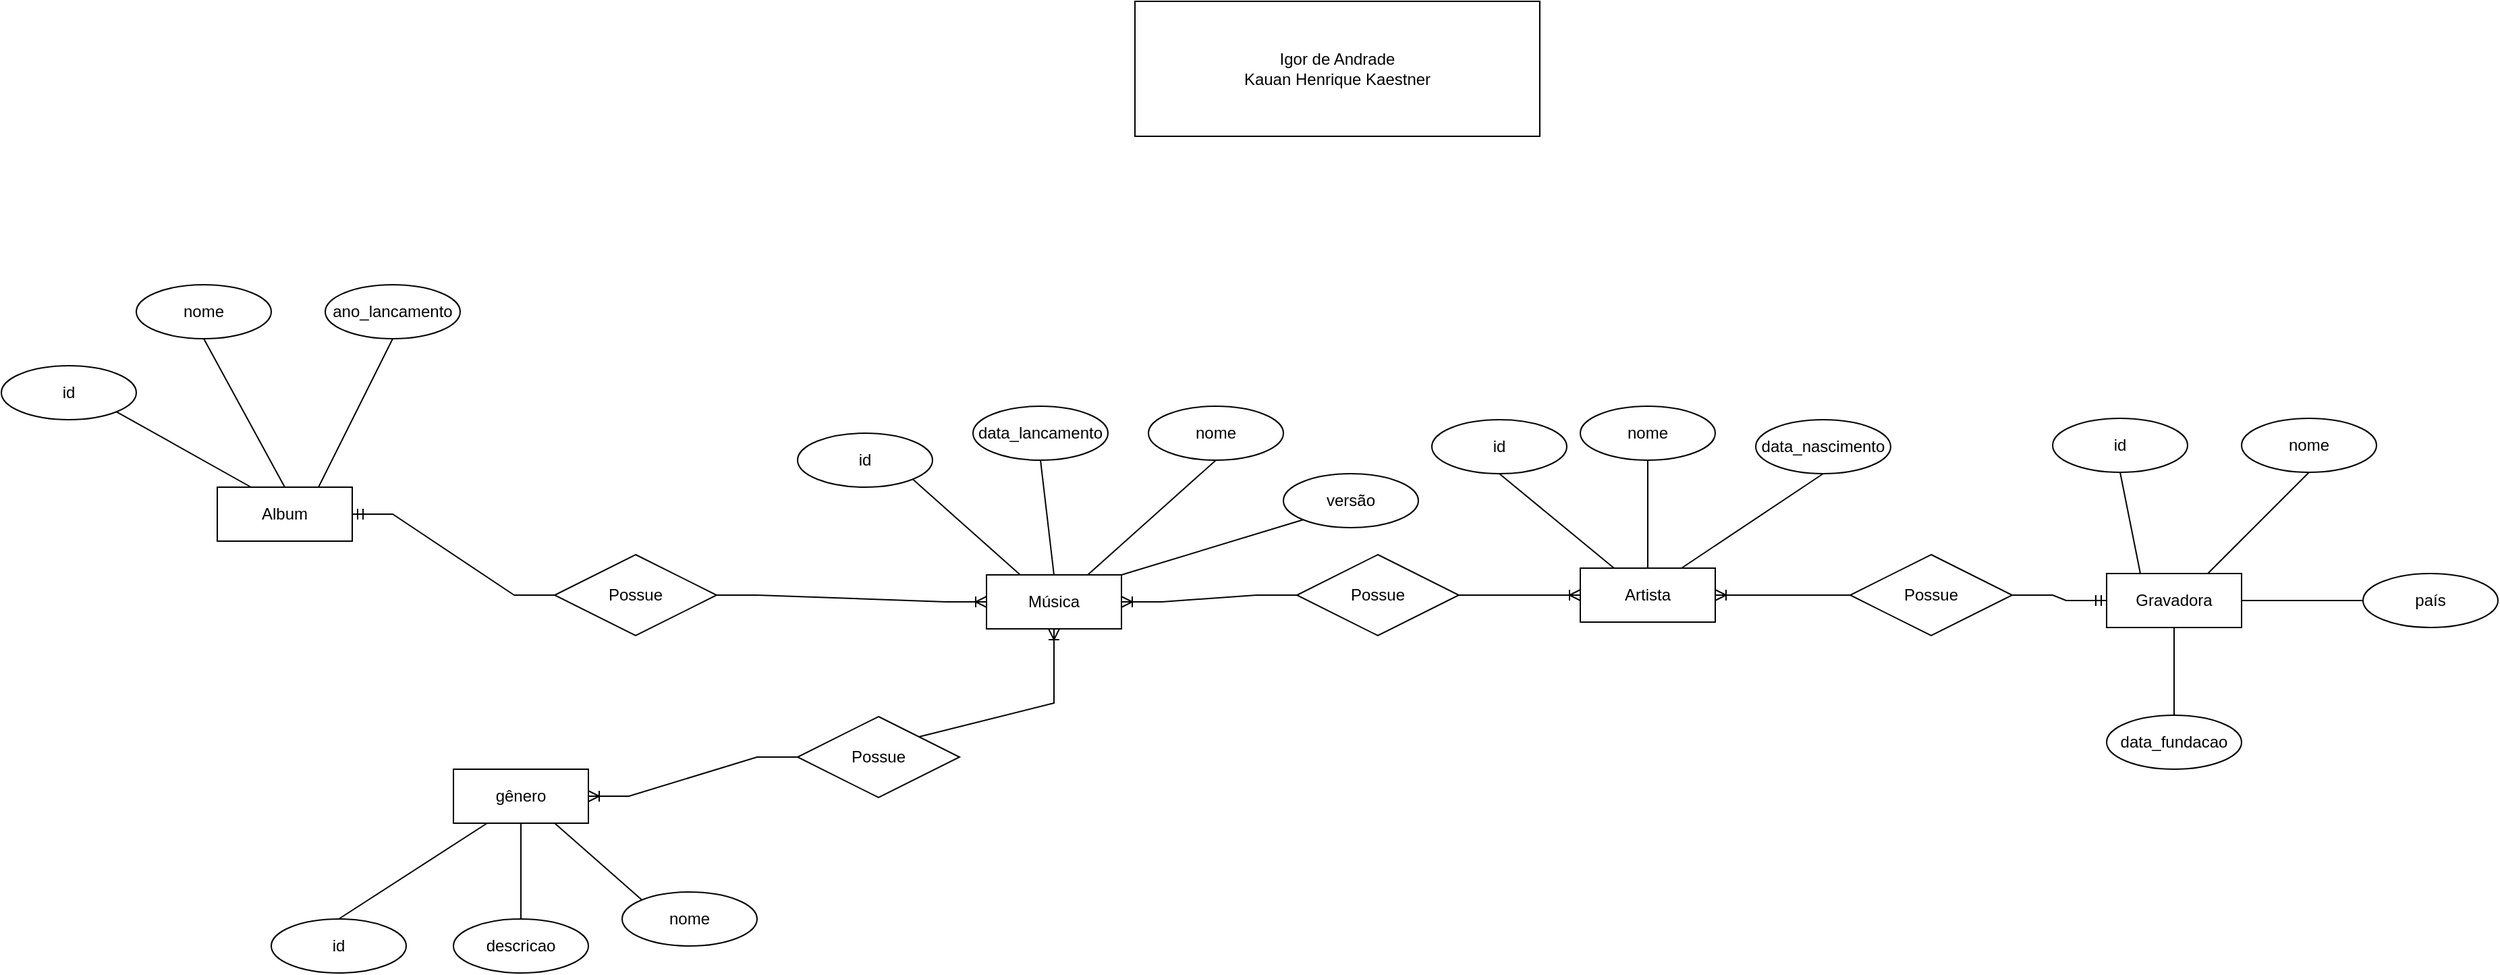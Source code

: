 <mxfile version="26.1.3">
  <diagram id="R2lEEEUBdFMjLlhIrx00" name="Page-1">
    <mxGraphModel dx="3930" dy="2214" grid="1" gridSize="10" guides="1" tooltips="1" connect="1" arrows="1" fold="1" page="1" pageScale="1" pageWidth="850" pageHeight="1100" math="0" shadow="0" extFonts="Permanent Marker^https://fonts.googleapis.com/css?family=Permanent+Marker">
      <root>
        <mxCell id="0" />
        <mxCell id="1" parent="0" />
        <mxCell id="9OXOOO4lnHrzN7pImo0K-178" value="Possue" style="shape=rhombus;perimeter=rhombusPerimeter;whiteSpace=wrap;html=1;align=center;" parent="1" vertex="1">
          <mxGeometry x="-1280" y="-350" width="120" height="60" as="geometry" />
        </mxCell>
        <mxCell id="ajl73mbCIcsA8_9KbhT0-1" value="Música" style="whiteSpace=wrap;html=1;align=center;" vertex="1" parent="1">
          <mxGeometry x="-960" y="-335" width="100" height="40" as="geometry" />
        </mxCell>
        <mxCell id="ajl73mbCIcsA8_9KbhT0-2" value="Artista" style="whiteSpace=wrap;html=1;align=center;" vertex="1" parent="1">
          <mxGeometry x="-520" y="-340" width="100" height="40" as="geometry" />
        </mxCell>
        <mxCell id="ajl73mbCIcsA8_9KbhT0-4" value="gênero" style="whiteSpace=wrap;html=1;align=center;" vertex="1" parent="1">
          <mxGeometry x="-1355" y="-191" width="100" height="40" as="geometry" />
        </mxCell>
        <mxCell id="ajl73mbCIcsA8_9KbhT0-5" value="id" style="ellipse;whiteSpace=wrap;html=1;align=center;" vertex="1" parent="1">
          <mxGeometry x="-1100" y="-440" width="100" height="40" as="geometry" />
        </mxCell>
        <mxCell id="ajl73mbCIcsA8_9KbhT0-6" value="data_lancamento" style="ellipse;whiteSpace=wrap;html=1;align=center;" vertex="1" parent="1">
          <mxGeometry x="-970" y="-460" width="100" height="40" as="geometry" />
        </mxCell>
        <mxCell id="ajl73mbCIcsA8_9KbhT0-7" value="nome" style="ellipse;whiteSpace=wrap;html=1;align=center;" vertex="1" parent="1">
          <mxGeometry x="-840" y="-460" width="100" height="40" as="geometry" />
        </mxCell>
        <mxCell id="ajl73mbCIcsA8_9KbhT0-8" value="Album" style="whiteSpace=wrap;html=1;align=center;" vertex="1" parent="1">
          <mxGeometry x="-1530" y="-400" width="100" height="40" as="geometry" />
        </mxCell>
        <mxCell id="ajl73mbCIcsA8_9KbhT0-12" value="" style="edgeStyle=entityRelationEdgeStyle;fontSize=12;html=1;endArrow=ERmandOne;rounded=0;entryX=1;entryY=0.5;entryDx=0;entryDy=0;" edge="1" parent="1" source="9OXOOO4lnHrzN7pImo0K-178" target="ajl73mbCIcsA8_9KbhT0-8">
          <mxGeometry width="100" height="100" relative="1" as="geometry">
            <mxPoint x="-1240" y="-190" as="sourcePoint" />
            <mxPoint x="-1140" y="-290" as="targetPoint" />
          </mxGeometry>
        </mxCell>
        <mxCell id="ajl73mbCIcsA8_9KbhT0-13" value="" style="endArrow=none;html=1;rounded=0;exitX=1;exitY=1;exitDx=0;exitDy=0;entryX=0.25;entryY=0;entryDx=0;entryDy=0;" edge="1" parent="1" source="ajl73mbCIcsA8_9KbhT0-5" target="ajl73mbCIcsA8_9KbhT0-1">
          <mxGeometry relative="1" as="geometry">
            <mxPoint x="-1070" y="-335" as="sourcePoint" />
            <mxPoint x="-910" y="-335" as="targetPoint" />
          </mxGeometry>
        </mxCell>
        <mxCell id="ajl73mbCIcsA8_9KbhT0-14" value="" style="endArrow=none;html=1;rounded=0;exitX=0.5;exitY=1;exitDx=0;exitDy=0;entryX=0.5;entryY=0;entryDx=0;entryDy=0;" edge="1" parent="1" source="ajl73mbCIcsA8_9KbhT0-6" target="ajl73mbCIcsA8_9KbhT0-1">
          <mxGeometry relative="1" as="geometry">
            <mxPoint x="-1005.36" y="-425.14" as="sourcePoint" />
            <mxPoint x="-915.36" y="-344.14" as="targetPoint" />
          </mxGeometry>
        </mxCell>
        <mxCell id="ajl73mbCIcsA8_9KbhT0-15" value="" style="endArrow=none;html=1;rounded=0;exitX=0;exitY=1;exitDx=0;exitDy=0;entryX=1;entryY=0;entryDx=0;entryDy=0;" edge="1" parent="1" source="ajl73mbCIcsA8_9KbhT0-53" target="ajl73mbCIcsA8_9KbhT0-1">
          <mxGeometry relative="1" as="geometry">
            <mxPoint x="-829.0" y="-433" as="sourcePoint" />
            <mxPoint x="-840.0" y="-327" as="targetPoint" />
          </mxGeometry>
        </mxCell>
        <mxCell id="ajl73mbCIcsA8_9KbhT0-18" value="Possue" style="shape=rhombus;perimeter=rhombusPerimeter;whiteSpace=wrap;html=1;align=center;" vertex="1" parent="1">
          <mxGeometry x="-730" y="-350" width="120" height="60" as="geometry" />
        </mxCell>
        <mxCell id="ajl73mbCIcsA8_9KbhT0-19" value="" style="edgeStyle=entityRelationEdgeStyle;fontSize=12;html=1;endArrow=ERoneToMany;rounded=0;entryX=0;entryY=0.5;entryDx=0;entryDy=0;exitX=1;exitY=0.5;exitDx=0;exitDy=0;" edge="1" parent="1" source="ajl73mbCIcsA8_9KbhT0-18" target="ajl73mbCIcsA8_9KbhT0-2">
          <mxGeometry width="100" height="100" relative="1" as="geometry">
            <mxPoint x="-820" y="-265" as="sourcePoint" />
            <mxPoint x="-720" y="-365" as="targetPoint" />
          </mxGeometry>
        </mxCell>
        <mxCell id="ajl73mbCIcsA8_9KbhT0-20" value="" style="edgeStyle=entityRelationEdgeStyle;fontSize=12;html=1;endArrow=ERoneToMany;rounded=0;entryX=1;entryY=0.5;entryDx=0;entryDy=0;exitX=0;exitY=0.5;exitDx=0;exitDy=0;" edge="1" parent="1" source="ajl73mbCIcsA8_9KbhT0-18" target="ajl73mbCIcsA8_9KbhT0-1">
          <mxGeometry width="100" height="100" relative="1" as="geometry">
            <mxPoint x="-610" y="-305" as="sourcePoint" />
            <mxPoint x="-520" y="-305" as="targetPoint" />
          </mxGeometry>
        </mxCell>
        <mxCell id="ajl73mbCIcsA8_9KbhT0-21" value="Possue" style="shape=rhombus;perimeter=rhombusPerimeter;whiteSpace=wrap;html=1;align=center;" vertex="1" parent="1">
          <mxGeometry x="-1100" y="-230" width="120" height="60" as="geometry" />
        </mxCell>
        <mxCell id="ajl73mbCIcsA8_9KbhT0-22" value="" style="edgeStyle=entityRelationEdgeStyle;fontSize=12;html=1;endArrow=ERoneToMany;rounded=0;entryX=1;entryY=0.5;entryDx=0;entryDy=0;exitX=0;exitY=0.5;exitDx=0;exitDy=0;" edge="1" parent="1" source="ajl73mbCIcsA8_9KbhT0-21" target="ajl73mbCIcsA8_9KbhT0-4">
          <mxGeometry width="100" height="100" relative="1" as="geometry">
            <mxPoint x="-730" y="-105" as="sourcePoint" />
            <mxPoint x="-850" y="-195" as="targetPoint" />
          </mxGeometry>
        </mxCell>
        <mxCell id="ajl73mbCIcsA8_9KbhT0-23" value="" style="fontSize=12;html=1;endArrow=ERoneToMany;rounded=0;exitX=1;exitY=0;exitDx=0;exitDy=0;entryX=0.5;entryY=1;entryDx=0;entryDy=0;" edge="1" parent="1" source="ajl73mbCIcsA8_9KbhT0-21" target="ajl73mbCIcsA8_9KbhT0-1">
          <mxGeometry width="100" height="100" relative="1" as="geometry">
            <mxPoint x="-730" y="-215" as="sourcePoint" />
            <mxPoint x="-910" y="-295" as="targetPoint" />
            <Array as="points">
              <mxPoint x="-910" y="-240" />
            </Array>
          </mxGeometry>
        </mxCell>
        <mxCell id="ajl73mbCIcsA8_9KbhT0-25" value="" style="edgeStyle=entityRelationEdgeStyle;fontSize=12;html=1;endArrow=ERoneToMany;rounded=0;entryX=0;entryY=0.5;entryDx=0;entryDy=0;exitX=1;exitY=0.5;exitDx=0;exitDy=0;" edge="1" parent="1" source="9OXOOO4lnHrzN7pImo0K-178" target="ajl73mbCIcsA8_9KbhT0-1">
          <mxGeometry width="100" height="100" relative="1" as="geometry">
            <mxPoint x="-730" y="-215" as="sourcePoint" />
            <mxPoint x="-850" y="-305" as="targetPoint" />
          </mxGeometry>
        </mxCell>
        <mxCell id="ajl73mbCIcsA8_9KbhT0-26" value="nome" style="ellipse;whiteSpace=wrap;html=1;align=center;" vertex="1" parent="1">
          <mxGeometry x="-520" y="-460" width="100" height="40" as="geometry" />
        </mxCell>
        <mxCell id="ajl73mbCIcsA8_9KbhT0-27" value="" style="endArrow=none;html=1;rounded=0;exitX=0.5;exitY=1;exitDx=0;exitDy=0;entryX=0.5;entryY=0;entryDx=0;entryDy=0;" edge="1" parent="1" source="ajl73mbCIcsA8_9KbhT0-26" target="ajl73mbCIcsA8_9KbhT0-2">
          <mxGeometry relative="1" as="geometry">
            <mxPoint x="-900" y="-515" as="sourcePoint" />
            <mxPoint x="-890" y="-420" as="targetPoint" />
          </mxGeometry>
        </mxCell>
        <mxCell id="ajl73mbCIcsA8_9KbhT0-28" value="id" style="ellipse;whiteSpace=wrap;html=1;align=center;" vertex="1" parent="1">
          <mxGeometry x="-630" y="-450" width="100" height="40" as="geometry" />
        </mxCell>
        <mxCell id="ajl73mbCIcsA8_9KbhT0-29" value="" style="endArrow=none;html=1;rounded=0;exitX=0.5;exitY=1;exitDx=0;exitDy=0;entryX=0.25;entryY=0;entryDx=0;entryDy=0;" edge="1" parent="1" source="ajl73mbCIcsA8_9KbhT0-28" target="ajl73mbCIcsA8_9KbhT0-2">
          <mxGeometry relative="1" as="geometry">
            <mxPoint x="-370" y="-390" as="sourcePoint" />
            <mxPoint x="-460" y="-330" as="targetPoint" />
          </mxGeometry>
        </mxCell>
        <mxCell id="ajl73mbCIcsA8_9KbhT0-31" value="data_nascimento" style="ellipse;whiteSpace=wrap;html=1;align=center;" vertex="1" parent="1">
          <mxGeometry x="-390" y="-450" width="100" height="40" as="geometry" />
        </mxCell>
        <mxCell id="ajl73mbCIcsA8_9KbhT0-32" value="" style="endArrow=none;html=1;rounded=0;exitX=0.5;exitY=1;exitDx=0;exitDy=0;entryX=0.75;entryY=0;entryDx=0;entryDy=0;" edge="1" source="ajl73mbCIcsA8_9KbhT0-31" parent="1" target="ajl73mbCIcsA8_9KbhT0-2">
          <mxGeometry relative="1" as="geometry">
            <mxPoint x="-800" y="-505" as="sourcePoint" />
            <mxPoint x="-370" y="-330" as="targetPoint" />
          </mxGeometry>
        </mxCell>
        <mxCell id="ajl73mbCIcsA8_9KbhT0-33" value="id" style="ellipse;whiteSpace=wrap;html=1;align=center;" vertex="1" parent="1">
          <mxGeometry x="-1490" y="-80" width="100" height="40" as="geometry" />
        </mxCell>
        <mxCell id="ajl73mbCIcsA8_9KbhT0-34" value="" style="endArrow=none;html=1;rounded=0;exitX=0.25;exitY=1;exitDx=0;exitDy=0;entryX=0.5;entryY=0;entryDx=0;entryDy=0;" edge="1" parent="1" source="ajl73mbCIcsA8_9KbhT0-4" target="ajl73mbCIcsA8_9KbhT0-33">
          <mxGeometry relative="1" as="geometry">
            <mxPoint x="-1245" y="-136" as="sourcePoint" />
            <mxPoint x="-1175.0" y="-160" as="targetPoint" />
          </mxGeometry>
        </mxCell>
        <mxCell id="ajl73mbCIcsA8_9KbhT0-35" value="id" style="ellipse;whiteSpace=wrap;html=1;align=center;" vertex="1" parent="1">
          <mxGeometry x="-1690" y="-490" width="100" height="40" as="geometry" />
        </mxCell>
        <mxCell id="ajl73mbCIcsA8_9KbhT0-36" value="" style="endArrow=none;html=1;rounded=0;exitX=0.25;exitY=0;exitDx=0;exitDy=0;entryX=1;entryY=1;entryDx=0;entryDy=0;" edge="1" target="ajl73mbCIcsA8_9KbhT0-35" parent="1" source="ajl73mbCIcsA8_9KbhT0-8">
          <mxGeometry relative="1" as="geometry">
            <mxPoint x="-1565" y="-266" as="sourcePoint" />
            <mxPoint x="-1470" y="-176" as="targetPoint" />
          </mxGeometry>
        </mxCell>
        <mxCell id="ajl73mbCIcsA8_9KbhT0-37" value="Gravadora" style="whiteSpace=wrap;html=1;align=center;" vertex="1" parent="1">
          <mxGeometry x="-130" y="-336" width="100" height="40" as="geometry" />
        </mxCell>
        <mxCell id="ajl73mbCIcsA8_9KbhT0-44" value="id" style="ellipse;whiteSpace=wrap;html=1;align=center;" vertex="1" parent="1">
          <mxGeometry x="-170" y="-451" width="100" height="40" as="geometry" />
        </mxCell>
        <mxCell id="ajl73mbCIcsA8_9KbhT0-45" value="data_fundacao" style="ellipse;whiteSpace=wrap;html=1;align=center;" vertex="1" parent="1">
          <mxGeometry x="-130" y="-231" width="100" height="40" as="geometry" />
        </mxCell>
        <mxCell id="ajl73mbCIcsA8_9KbhT0-46" value="nome" style="ellipse;whiteSpace=wrap;html=1;align=center;" vertex="1" parent="1">
          <mxGeometry x="-30" y="-451" width="100" height="40" as="geometry" />
        </mxCell>
        <mxCell id="ajl73mbCIcsA8_9KbhT0-47" value="país" style="ellipse;whiteSpace=wrap;html=1;align=center;" vertex="1" parent="1">
          <mxGeometry x="60" y="-336" width="100" height="40" as="geometry" />
        </mxCell>
        <mxCell id="ajl73mbCIcsA8_9KbhT0-53" value="versão" style="ellipse;whiteSpace=wrap;html=1;align=center;" vertex="1" parent="1">
          <mxGeometry x="-740" y="-410" width="100" height="40" as="geometry" />
        </mxCell>
        <mxCell id="ajl73mbCIcsA8_9KbhT0-54" value="" style="endArrow=none;html=1;rounded=0;exitX=0.5;exitY=1;exitDx=0;exitDy=0;entryX=0.75;entryY=0;entryDx=0;entryDy=0;" edge="1" parent="1" source="ajl73mbCIcsA8_9KbhT0-7" target="ajl73mbCIcsA8_9KbhT0-1">
          <mxGeometry relative="1" as="geometry">
            <mxPoint x="-855" y="-410.6" as="sourcePoint" />
            <mxPoint x="-910" y="-349.6" as="targetPoint" />
          </mxGeometry>
        </mxCell>
        <mxCell id="ajl73mbCIcsA8_9KbhT0-57" value="nome" style="ellipse;whiteSpace=wrap;html=1;align=center;" vertex="1" parent="1">
          <mxGeometry x="-1590" y="-550" width="100" height="40" as="geometry" />
        </mxCell>
        <mxCell id="ajl73mbCIcsA8_9KbhT0-58" value="ano_lancamento" style="ellipse;whiteSpace=wrap;html=1;align=center;" vertex="1" parent="1">
          <mxGeometry x="-1450" y="-550" width="100" height="40" as="geometry" />
        </mxCell>
        <mxCell id="ajl73mbCIcsA8_9KbhT0-60" value="" style="endArrow=none;html=1;rounded=0;exitX=0.75;exitY=0;exitDx=0;exitDy=0;entryX=0.5;entryY=1;entryDx=0;entryDy=0;" edge="1" parent="1" source="ajl73mbCIcsA8_9KbhT0-8" target="ajl73mbCIcsA8_9KbhT0-58">
          <mxGeometry relative="1" as="geometry">
            <mxPoint x="-1480" y="-420" as="sourcePoint" />
            <mxPoint x="-1350" y="-480" as="targetPoint" />
          </mxGeometry>
        </mxCell>
        <mxCell id="ajl73mbCIcsA8_9KbhT0-61" value="" style="endArrow=none;html=1;rounded=0;exitX=0.5;exitY=0;exitDx=0;exitDy=0;entryX=0.5;entryY=1;entryDx=0;entryDy=0;" edge="1" parent="1" source="ajl73mbCIcsA8_9KbhT0-8" target="ajl73mbCIcsA8_9KbhT0-57">
          <mxGeometry relative="1" as="geometry">
            <mxPoint x="-1505" y="-410" as="sourcePoint" />
            <mxPoint x="-1450" y="-520" as="targetPoint" />
          </mxGeometry>
        </mxCell>
        <mxCell id="ajl73mbCIcsA8_9KbhT0-62" value="nome" style="ellipse;whiteSpace=wrap;html=1;align=center;" vertex="1" parent="1">
          <mxGeometry x="-1230" y="-100" width="100" height="40" as="geometry" />
        </mxCell>
        <mxCell id="ajl73mbCIcsA8_9KbhT0-63" value="descricao" style="ellipse;whiteSpace=wrap;html=1;align=center;" vertex="1" parent="1">
          <mxGeometry x="-1355" y="-80" width="100" height="40" as="geometry" />
        </mxCell>
        <mxCell id="ajl73mbCIcsA8_9KbhT0-64" value="" style="endArrow=none;html=1;rounded=0;exitX=0.75;exitY=1;exitDx=0;exitDy=0;entryX=0;entryY=0;entryDx=0;entryDy=0;" edge="1" parent="1" source="ajl73mbCIcsA8_9KbhT0-4" target="ajl73mbCIcsA8_9KbhT0-62">
          <mxGeometry relative="1" as="geometry">
            <mxPoint x="-1245" y="-127" as="sourcePoint" />
            <mxPoint x="-1175" y="-151" as="targetPoint" />
          </mxGeometry>
        </mxCell>
        <mxCell id="ajl73mbCIcsA8_9KbhT0-65" value="" style="endArrow=none;html=1;rounded=0;exitX=0.5;exitY=1;exitDx=0;exitDy=0;entryX=0.5;entryY=0;entryDx=0;entryDy=0;" edge="1" parent="1" source="ajl73mbCIcsA8_9KbhT0-4" target="ajl73mbCIcsA8_9KbhT0-63">
          <mxGeometry relative="1" as="geometry">
            <mxPoint x="-1297.5" y="-140" as="sourcePoint" />
            <mxPoint x="-1212.5" y="-89" as="targetPoint" />
          </mxGeometry>
        </mxCell>
        <mxCell id="ajl73mbCIcsA8_9KbhT0-70" value="" style="endArrow=none;html=1;rounded=0;exitX=0.5;exitY=1;exitDx=0;exitDy=0;entryX=0.25;entryY=0;entryDx=0;entryDy=0;" edge="1" parent="1" source="ajl73mbCIcsA8_9KbhT0-44" target="ajl73mbCIcsA8_9KbhT0-37">
          <mxGeometry relative="1" as="geometry">
            <mxPoint x="-235" y="-301" as="sourcePoint" />
            <mxPoint x="-340" y="-231" as="targetPoint" />
          </mxGeometry>
        </mxCell>
        <mxCell id="ajl73mbCIcsA8_9KbhT0-71" value="" style="endArrow=none;html=1;rounded=0;exitX=0.5;exitY=1;exitDx=0;exitDy=0;entryX=0.75;entryY=0;entryDx=0;entryDy=0;" edge="1" parent="1" source="ajl73mbCIcsA8_9KbhT0-46" target="ajl73mbCIcsA8_9KbhT0-37">
          <mxGeometry relative="1" as="geometry">
            <mxPoint x="-120" y="-351" as="sourcePoint" />
            <mxPoint x="-55" y="-271" as="targetPoint" />
          </mxGeometry>
        </mxCell>
        <mxCell id="ajl73mbCIcsA8_9KbhT0-72" value="" style="endArrow=none;html=1;rounded=0;exitX=0;exitY=0.5;exitDx=0;exitDy=0;entryX=1;entryY=0.5;entryDx=0;entryDy=0;" edge="1" parent="1" source="ajl73mbCIcsA8_9KbhT0-47" target="ajl73mbCIcsA8_9KbhT0-37">
          <mxGeometry relative="1" as="geometry">
            <mxPoint y="-331" as="sourcePoint" />
            <mxPoint x="-50" y="-246" as="targetPoint" />
          </mxGeometry>
        </mxCell>
        <mxCell id="ajl73mbCIcsA8_9KbhT0-73" value="" style="endArrow=none;html=1;rounded=0;exitX=0.5;exitY=0;exitDx=0;exitDy=0;entryX=0.5;entryY=1;entryDx=0;entryDy=0;" edge="1" parent="1" source="ajl73mbCIcsA8_9KbhT0-45" target="ajl73mbCIcsA8_9KbhT0-37">
          <mxGeometry relative="1" as="geometry">
            <mxPoint x="70" y="-276.59" as="sourcePoint" />
            <mxPoint x="-40" y="-225.59" as="targetPoint" />
          </mxGeometry>
        </mxCell>
        <mxCell id="ajl73mbCIcsA8_9KbhT0-74" value="Possue" style="shape=rhombus;perimeter=rhombusPerimeter;whiteSpace=wrap;html=1;align=center;" vertex="1" parent="1">
          <mxGeometry x="-320" y="-350" width="120" height="60" as="geometry" />
        </mxCell>
        <mxCell id="ajl73mbCIcsA8_9KbhT0-75" value="" style="edgeStyle=entityRelationEdgeStyle;fontSize=12;html=1;endArrow=ERoneToMany;rounded=0;entryX=1;entryY=0.5;entryDx=0;entryDy=0;exitX=0;exitY=0.5;exitDx=0;exitDy=0;" edge="1" parent="1" source="ajl73mbCIcsA8_9KbhT0-74" target="ajl73mbCIcsA8_9KbhT0-2">
          <mxGeometry width="100" height="100" relative="1" as="geometry">
            <mxPoint x="-360" y="-270" as="sourcePoint" />
            <mxPoint x="-270" y="-270" as="targetPoint" />
          </mxGeometry>
        </mxCell>
        <mxCell id="ajl73mbCIcsA8_9KbhT0-76" value="" style="edgeStyle=entityRelationEdgeStyle;fontSize=12;html=1;endArrow=ERmandOne;rounded=0;entryX=0;entryY=0.5;entryDx=0;entryDy=0;exitX=1;exitY=0.5;exitDx=0;exitDy=0;" edge="1" parent="1" source="ajl73mbCIcsA8_9KbhT0-74" target="ajl73mbCIcsA8_9KbhT0-37">
          <mxGeometry width="100" height="100" relative="1" as="geometry">
            <mxPoint x="-410" y="-110" as="sourcePoint" />
            <mxPoint x="-560" y="-170" as="targetPoint" />
          </mxGeometry>
        </mxCell>
        <mxCell id="ajl73mbCIcsA8_9KbhT0-78" value="&lt;div&gt;Igor de Andrade&lt;/div&gt;Kauan Henrique Kaestner" style="whiteSpace=wrap;html=1;" vertex="1" parent="1">
          <mxGeometry x="-850" y="-760" width="300" height="100" as="geometry" />
        </mxCell>
      </root>
    </mxGraphModel>
  </diagram>
</mxfile>
